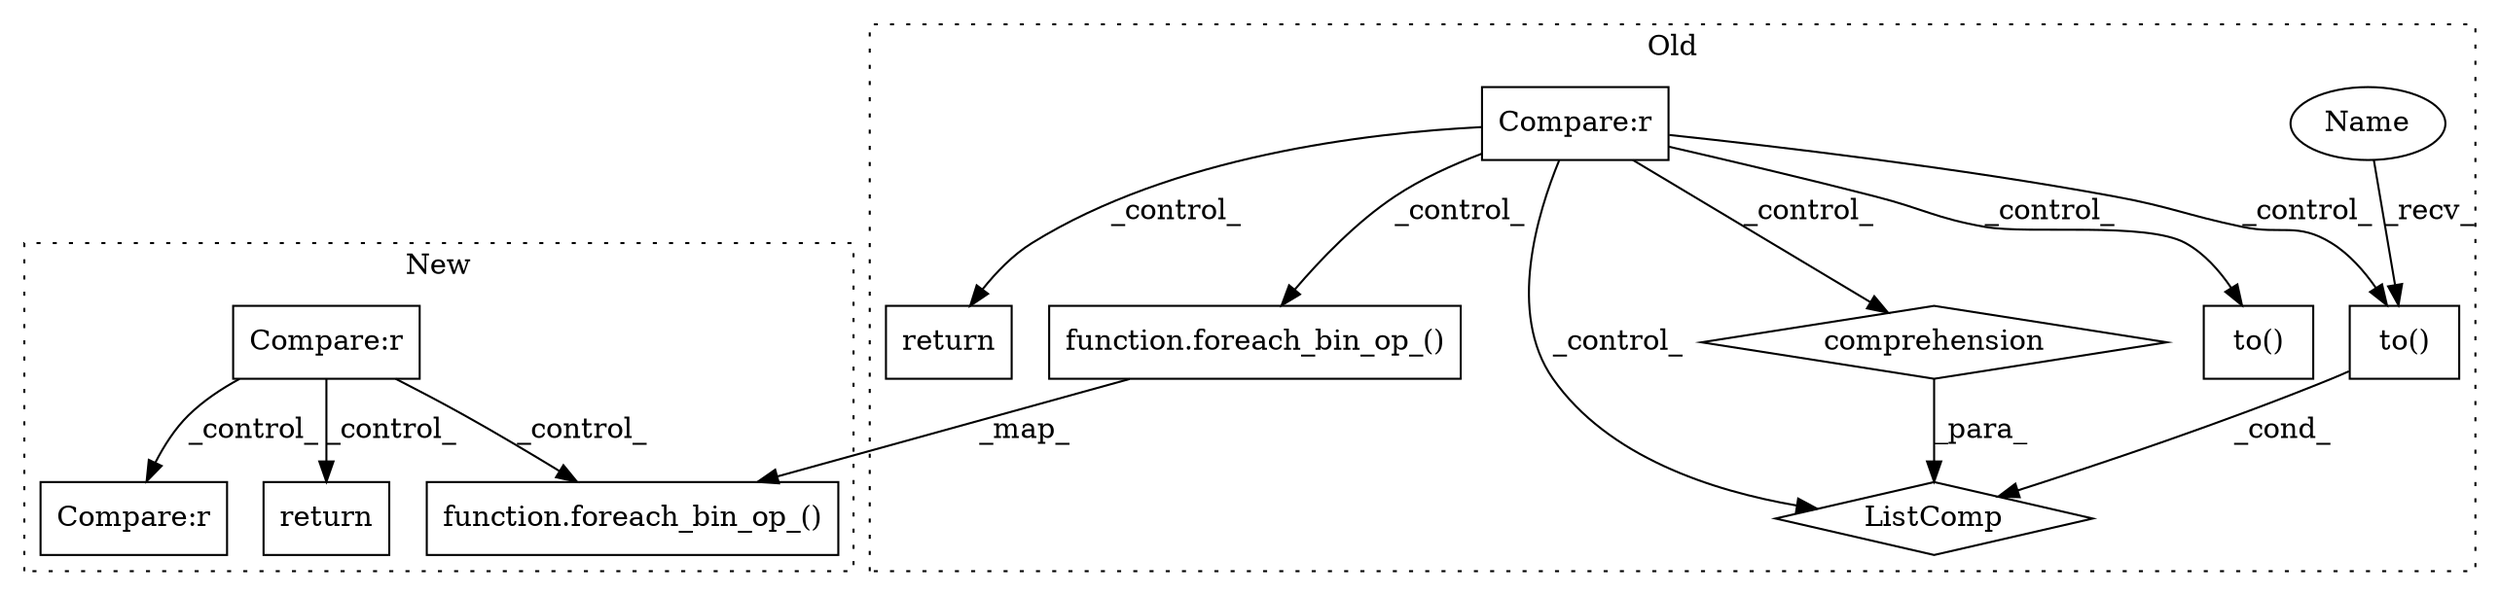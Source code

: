 digraph G {
subgraph cluster0 {
1 [label="function.foreach_bin_op_()" a="75" s="23368,23400" l="16,1" shape="box"];
3 [label="Compare:r" a="40" s="21772" l="19" shape="box"];
5 [label="ListComp" a="106" s="22721" l="39" shape="diamond"];
6 [label="to()" a="75" s="22722,22740" l="5,1" shape="box"];
7 [label="comprehension" a="45" s="22742" l="3" shape="diamond"];
8 [label="to()" a="75" s="22293,22311" l="5,1" shape="box"];
10 [label="return" a="93" s="23319" l="6" shape="box"];
12 [label="Name" a="87" s="22722" l="1" shape="ellipse"];
label = "Old";
style="dotted";
}
subgraph cluster1 {
2 [label="function.foreach_bin_op_()" a="75" s="22598,22630" l="16,1" shape="box"];
4 [label="Compare:r" a="40" s="22507" l="39" shape="box"];
9 [label="Compare:r" a="40" s="22704" l="38" shape="box"];
11 [label="return" a="93" s="22652" l="6" shape="box"];
label = "New";
style="dotted";
}
1 -> 2 [label="_map_"];
3 -> 6 [label="_control_"];
3 -> 7 [label="_control_"];
3 -> 5 [label="_control_"];
3 -> 8 [label="_control_"];
3 -> 1 [label="_control_"];
3 -> 10 [label="_control_"];
4 -> 2 [label="_control_"];
4 -> 11 [label="_control_"];
4 -> 9 [label="_control_"];
6 -> 5 [label="_cond_"];
7 -> 5 [label="_para_"];
12 -> 6 [label="_recv_"];
}